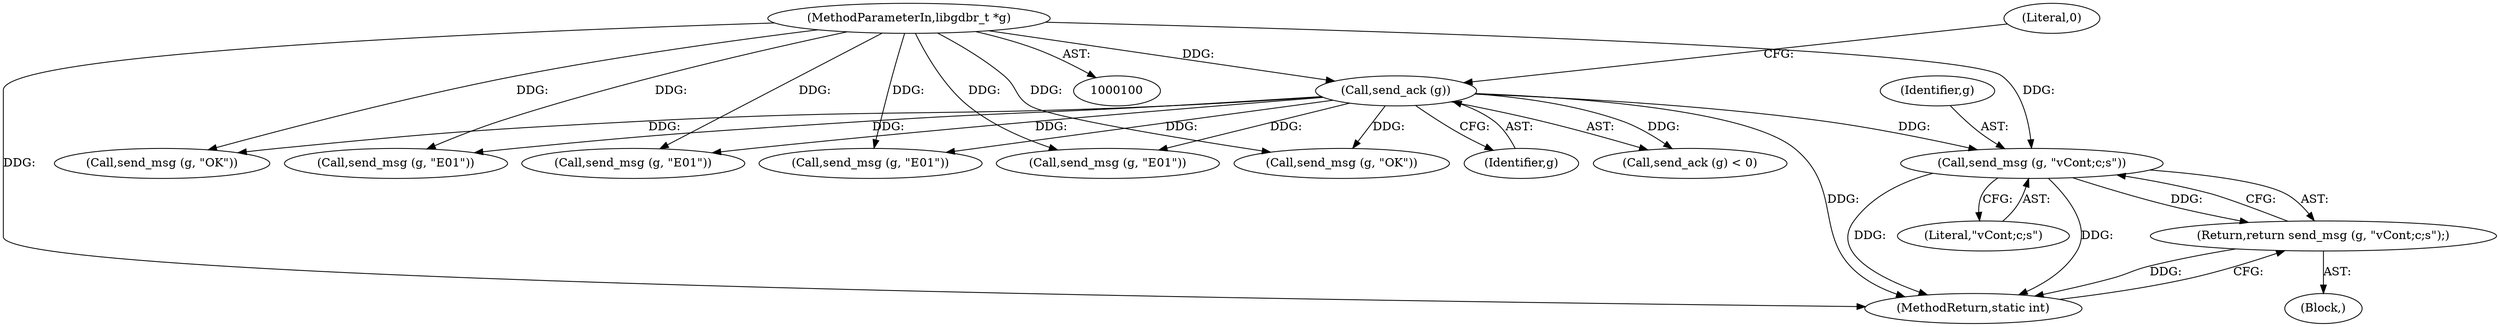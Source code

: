 digraph "0_radare2_796dd28aaa6b9fa76d99c42c4d5ff8b257cc2191@API" {
"1000137" [label="(Call,send_msg (g, \"vCont;c;s\"))"];
"1000111" [label="(Call,send_ack (g))"];
"1000101" [label="(MethodParameterIn,libgdbr_t *g)"];
"1000136" [label="(Return,return send_msg (g, \"vCont;c;s\");)"];
"1000113" [label="(Literal,0)"];
"1000199" [label="(Call,send_msg (g, \"E01\"))"];
"1000211" [label="(Call,send_msg (g, \"E01\"))"];
"1000135" [label="(Block,)"];
"1000137" [label="(Call,send_msg (g, \"vCont;c;s\"))"];
"1000112" [label="(Identifier,g)"];
"1000111" [label="(Call,send_ack (g))"];
"1000110" [label="(Call,send_ack (g) < 0)"];
"1000101" [label="(MethodParameterIn,libgdbr_t *g)"];
"1000139" [label="(Literal,\"vCont;c;s\")"];
"1000179" [label="(Call,send_msg (g, \"E01\"))"];
"1000206" [label="(Call,send_msg (g, \"OK\"))"];
"1000217" [label="(MethodReturn,static int)"];
"1000151" [label="(Call,send_msg (g, \"E01\"))"];
"1000138" [label="(Identifier,g)"];
"1000186" [label="(Call,send_msg (g, \"OK\"))"];
"1000136" [label="(Return,return send_msg (g, \"vCont;c;s\");)"];
"1000137" -> "1000136"  [label="AST: "];
"1000137" -> "1000139"  [label="CFG: "];
"1000138" -> "1000137"  [label="AST: "];
"1000139" -> "1000137"  [label="AST: "];
"1000136" -> "1000137"  [label="CFG: "];
"1000137" -> "1000217"  [label="DDG: "];
"1000137" -> "1000217"  [label="DDG: "];
"1000137" -> "1000136"  [label="DDG: "];
"1000111" -> "1000137"  [label="DDG: "];
"1000101" -> "1000137"  [label="DDG: "];
"1000111" -> "1000110"  [label="AST: "];
"1000111" -> "1000112"  [label="CFG: "];
"1000112" -> "1000111"  [label="AST: "];
"1000113" -> "1000111"  [label="CFG: "];
"1000111" -> "1000217"  [label="DDG: "];
"1000111" -> "1000110"  [label="DDG: "];
"1000101" -> "1000111"  [label="DDG: "];
"1000111" -> "1000151"  [label="DDG: "];
"1000111" -> "1000179"  [label="DDG: "];
"1000111" -> "1000186"  [label="DDG: "];
"1000111" -> "1000199"  [label="DDG: "];
"1000111" -> "1000206"  [label="DDG: "];
"1000111" -> "1000211"  [label="DDG: "];
"1000101" -> "1000100"  [label="AST: "];
"1000101" -> "1000217"  [label="DDG: "];
"1000101" -> "1000151"  [label="DDG: "];
"1000101" -> "1000179"  [label="DDG: "];
"1000101" -> "1000186"  [label="DDG: "];
"1000101" -> "1000199"  [label="DDG: "];
"1000101" -> "1000206"  [label="DDG: "];
"1000101" -> "1000211"  [label="DDG: "];
"1000136" -> "1000135"  [label="AST: "];
"1000217" -> "1000136"  [label="CFG: "];
"1000136" -> "1000217"  [label="DDG: "];
}
